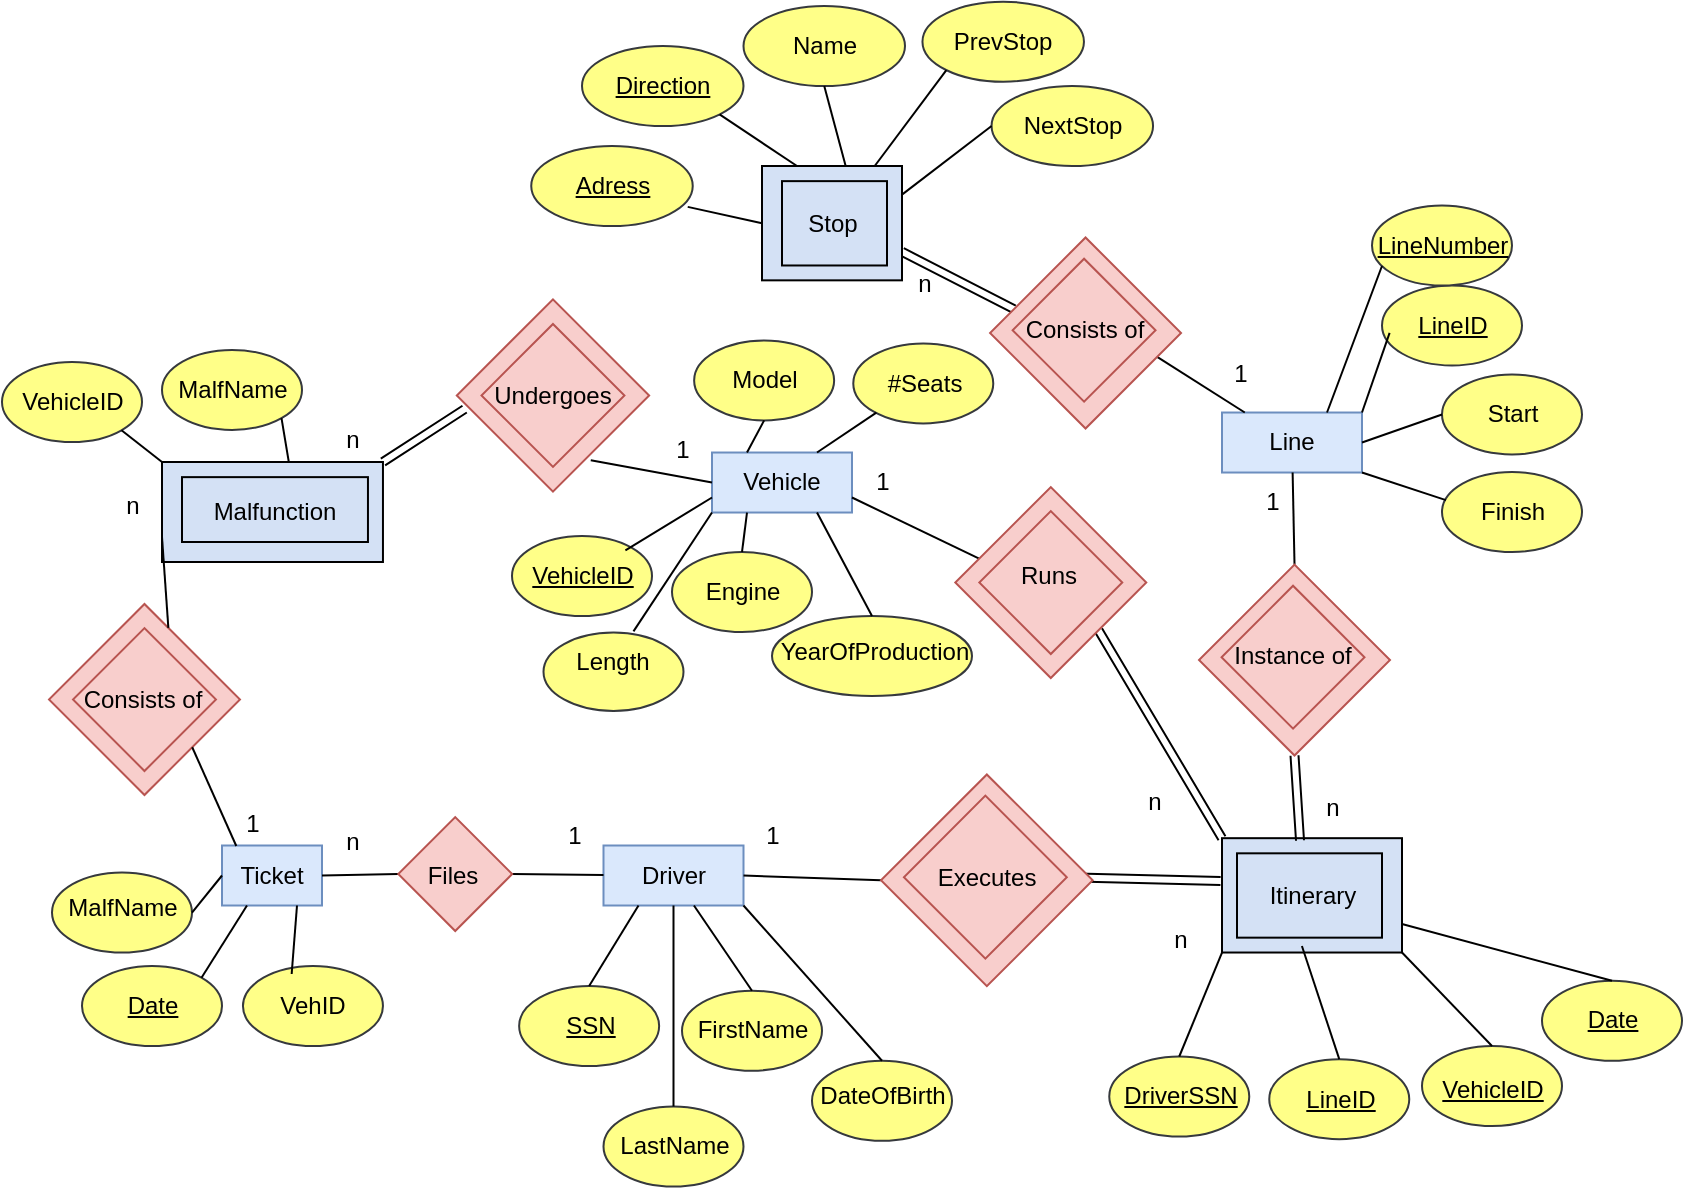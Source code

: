 <mxfile version="20.5.1" type="github">
  <diagram name="Page-1" id="74e2e168-ea6b-b213-b513-2b3c1d86103e">
    <mxGraphModel dx="1093" dy="521" grid="1" gridSize="10" guides="1" tooltips="1" connect="1" arrows="1" fold="1" page="1" pageScale="1" pageWidth="1600" pageHeight="1200" background="#ffffff" math="0" shadow="0">
      <root>
        <mxCell id="0" />
        <mxCell id="1" parent="0" />
        <mxCell id="0TpY3zneYbciwW2qCHmm-88" value="" style="rounded=0;whiteSpace=wrap;html=1;fillColor=#D4E1F5;" vertex="1" parent="1">
          <mxGeometry x="900" y="516.09" width="90" height="57.17" as="geometry" />
        </mxCell>
        <mxCell id="RQqygvgA-cGsSz0pc4jh-1" value="&lt;div&gt;Vehicle&lt;/div&gt;" style="rounded=0;whiteSpace=wrap;html=1;fillColor=#dae8fc;strokeColor=#6c8ebf;" parent="1" vertex="1">
          <mxGeometry x="645" y="323.26" width="70" height="30" as="geometry" />
        </mxCell>
        <mxCell id="RQqygvgA-cGsSz0pc4jh-5" value="&lt;div&gt;Driver&lt;/div&gt;" style="rounded=0;whiteSpace=wrap;html=1;fillColor=#dae8fc;strokeColor=#6c8ebf;" parent="1" vertex="1">
          <mxGeometry x="590.75" y="519.75" width="70" height="30" as="geometry" />
        </mxCell>
        <mxCell id="RQqygvgA-cGsSz0pc4jh-11" value="&lt;div&gt;Line&lt;/div&gt;" style="rounded=0;whiteSpace=wrap;html=1;fillColor=#dae8fc;strokeColor=#6c8ebf;" parent="1" vertex="1">
          <mxGeometry x="900" y="303.26" width="70" height="30" as="geometry" />
        </mxCell>
        <mxCell id="RQqygvgA-cGsSz0pc4jh-14" value="&lt;div&gt;Ticket&lt;/div&gt;" style="rounded=0;whiteSpace=wrap;html=1;fillColor=#dae8fc;strokeColor=#6c8ebf;" parent="1" vertex="1">
          <mxGeometry x="400" y="519.75" width="50" height="30" as="geometry" />
        </mxCell>
        <mxCell id="0TpY3zneYbciwW2qCHmm-1" value="" style="endArrow=none;html=1;rounded=0;exitX=0;exitY=0;exitDx=0;exitDy=0;" edge="1" parent="1" source="0TpY3zneYbciwW2qCHmm-132" target="RQqygvgA-cGsSz0pc4jh-11">
          <mxGeometry width="50" height="50" relative="1" as="geometry">
            <mxPoint x="938" y="373.26" as="sourcePoint" />
            <mxPoint x="944.545" y="483.26" as="targetPoint" />
          </mxGeometry>
        </mxCell>
        <mxCell id="0TpY3zneYbciwW2qCHmm-2" value="" style="shape=link;html=1;rounded=0;entryX=1;entryY=1;entryDx=0;entryDy=0;width=-4;exitX=-0.033;exitY=1.039;exitDx=0;exitDy=0;exitPerimeter=0;" edge="1" parent="1" source="0TpY3zneYbciwW2qCHmm-4" target="0TpY3zneYbciwW2qCHmm-132">
          <mxGeometry width="100" relative="1" as="geometry">
            <mxPoint x="938" y="513.26" as="sourcePoint" />
            <mxPoint x="938.16" y="470.923" as="targetPoint" />
          </mxGeometry>
        </mxCell>
        <mxCell id="0TpY3zneYbciwW2qCHmm-3" value="1" style="text;html=1;align=center;verticalAlign=middle;resizable=0;points=[];autosize=1;strokeColor=none;fillColor=none;" vertex="1" parent="1">
          <mxGeometry x="910" y="333.26" width="30" height="30" as="geometry" />
        </mxCell>
        <mxCell id="0TpY3zneYbciwW2qCHmm-4" value="n" style="text;html=1;align=center;verticalAlign=middle;resizable=0;points=[];autosize=1;strokeColor=none;fillColor=none;" vertex="1" parent="1">
          <mxGeometry x="940" y="486.09" width="30" height="30" as="geometry" />
        </mxCell>
        <mxCell id="0TpY3zneYbciwW2qCHmm-10" value="" style="endArrow=none;html=1;rounded=0;exitX=1;exitY=0.5;exitDx=0;exitDy=0;entryX=0;entryY=1;entryDx=0;entryDy=0;" edge="1" parent="1" source="RQqygvgA-cGsSz0pc4jh-5" target="0TpY3zneYbciwW2qCHmm-86">
          <mxGeometry width="50" height="50" relative="1" as="geometry">
            <mxPoint x="850" y="403.26" as="sourcePoint" />
            <mxPoint x="705.407" y="538.49" as="targetPoint" />
          </mxGeometry>
        </mxCell>
        <mxCell id="0TpY3zneYbciwW2qCHmm-11" value="" style="shape=link;html=1;rounded=0;exitX=1;exitY=0;exitDx=0;exitDy=0;entryX=-0.008;entryY=0.374;entryDx=0;entryDy=0;entryPerimeter=0;" edge="1" parent="1" source="0TpY3zneYbciwW2qCHmm-85" target="0TpY3zneYbciwW2qCHmm-88">
          <mxGeometry width="100" relative="1" as="geometry">
            <mxPoint x="805.873" y="538.83" as="sourcePoint" />
            <mxPoint x="892.624" y="537.895" as="targetPoint" />
          </mxGeometry>
        </mxCell>
        <mxCell id="0TpY3zneYbciwW2qCHmm-12" value="1" style="text;html=1;align=center;verticalAlign=middle;resizable=0;points=[];autosize=1;strokeColor=none;fillColor=none;" vertex="1" parent="1">
          <mxGeometry x="660" y="499.75" width="30" height="30" as="geometry" />
        </mxCell>
        <mxCell id="0TpY3zneYbciwW2qCHmm-13" value="n" style="text;html=1;align=center;verticalAlign=middle;resizable=0;points=[];autosize=1;strokeColor=none;fillColor=none;" vertex="1" parent="1">
          <mxGeometry x="863.63" y="552.12" width="30" height="30" as="geometry" />
        </mxCell>
        <mxCell id="0TpY3zneYbciwW2qCHmm-15" value="" style="endArrow=none;html=1;rounded=0;entryX=1;entryY=0.75;entryDx=0;entryDy=0;exitX=0;exitY=0.75;exitDx=0;exitDy=0;" edge="1" parent="1" source="0TpY3zneYbciwW2qCHmm-135" target="RQqygvgA-cGsSz0pc4jh-1">
          <mxGeometry width="50" height="50" relative="1" as="geometry">
            <mxPoint x="770.439" y="383.459" as="sourcePoint" />
            <mxPoint x="934.545" y="483.26" as="targetPoint" />
          </mxGeometry>
        </mxCell>
        <mxCell id="0TpY3zneYbciwW2qCHmm-16" value="" style="shape=link;html=1;rounded=0;exitX=1;exitY=0.5;exitDx=0;exitDy=0;entryX=0;entryY=0;entryDx=0;entryDy=0;" edge="1" parent="1" source="0TpY3zneYbciwW2qCHmm-135" target="0TpY3zneYbciwW2qCHmm-88">
          <mxGeometry width="100" relative="1" as="geometry">
            <mxPoint x="833.357" y="421.345" as="sourcePoint" />
            <mxPoint x="894.36" y="514.41" as="targetPoint" />
          </mxGeometry>
        </mxCell>
        <mxCell id="0TpY3zneYbciwW2qCHmm-18" value="1" style="text;html=1;align=center;verticalAlign=middle;resizable=0;points=[];autosize=1;strokeColor=none;fillColor=none;" vertex="1" parent="1">
          <mxGeometry x="715" y="323.26" width="30" height="30" as="geometry" />
        </mxCell>
        <mxCell id="0TpY3zneYbciwW2qCHmm-19" value="n" style="text;html=1;align=center;verticalAlign=middle;resizable=0;points=[];autosize=1;strokeColor=none;fillColor=none;" vertex="1" parent="1">
          <mxGeometry x="851.27" y="483.26" width="30" height="30" as="geometry" />
        </mxCell>
        <mxCell id="0TpY3zneYbciwW2qCHmm-38" value="" style="endArrow=none;html=1;rounded=0;exitX=1;exitY=0.25;exitDx=0;exitDy=0;" edge="1" parent="1" source="0TpY3zneYbciwW2qCHmm-138" target="RQqygvgA-cGsSz0pc4jh-11">
          <mxGeometry width="50" height="50" relative="1" as="geometry">
            <mxPoint x="883.99" y="279.63" as="sourcePoint" />
            <mxPoint x="934.545" y="403.26" as="targetPoint" />
          </mxGeometry>
        </mxCell>
        <mxCell id="0TpY3zneYbciwW2qCHmm-39" value="" style="shape=link;html=1;rounded=0;exitX=1;exitY=0.75;exitDx=0;exitDy=0;entryX=0;entryY=0.75;entryDx=0;entryDy=0;" edge="1" parent="1" source="0TpY3zneYbciwW2qCHmm-100" target="0TpY3zneYbciwW2qCHmm-138">
          <mxGeometry width="100" relative="1" as="geometry">
            <mxPoint x="760" y="234.163" as="sourcePoint" />
            <mxPoint x="803.99" y="246.63" as="targetPoint" />
          </mxGeometry>
        </mxCell>
        <mxCell id="0TpY3zneYbciwW2qCHmm-47" value="" style="endArrow=none;html=1;rounded=0;exitX=0;exitY=0.5;exitDx=0;exitDy=0;entryX=1.033;entryY=0.64;entryDx=0;entryDy=0;entryPerimeter=0;" edge="1" parent="1" source="RQqygvgA-cGsSz0pc4jh-1" target="0TpY3zneYbciwW2qCHmm-143">
          <mxGeometry width="50" height="50" relative="1" as="geometry">
            <mxPoint x="810" y="353.26" as="sourcePoint" />
            <mxPoint x="608.943" y="311.573" as="targetPoint" />
          </mxGeometry>
        </mxCell>
        <mxCell id="0TpY3zneYbciwW2qCHmm-48" value="1" style="text;html=1;align=center;verticalAlign=middle;resizable=0;points=[];autosize=1;strokeColor=none;fillColor=none;" vertex="1" parent="1">
          <mxGeometry x="615" y="307.2" width="30" height="30" as="geometry" />
        </mxCell>
        <mxCell id="0TpY3zneYbciwW2qCHmm-49" value="" style="shape=link;html=1;rounded=0;exitX=1;exitY=0;exitDx=0;exitDy=0;entryX=-0.052;entryY=0.728;entryDx=0;entryDy=0;entryPerimeter=0;" edge="1" parent="1" source="0TpY3zneYbciwW2qCHmm-91" target="0TpY3zneYbciwW2qCHmm-146">
          <mxGeometry width="100" relative="1" as="geometry">
            <mxPoint x="516.975" y="371.281" as="sourcePoint" />
            <mxPoint x="557.999" y="318.286" as="targetPoint" />
          </mxGeometry>
        </mxCell>
        <mxCell id="0TpY3zneYbciwW2qCHmm-50" value="n" style="text;html=1;align=center;verticalAlign=middle;resizable=0;points=[];autosize=1;strokeColor=none;fillColor=none;" vertex="1" parent="1">
          <mxGeometry x="450.48" y="301.94" width="30" height="30" as="geometry" />
        </mxCell>
        <mxCell id="0TpY3zneYbciwW2qCHmm-51" value="n" style="text;html=1;align=center;verticalAlign=middle;resizable=0;points=[];autosize=1;strokeColor=none;fillColor=none;" vertex="1" parent="1">
          <mxGeometry x="735.64" y="223.65" width="30" height="30" as="geometry" />
        </mxCell>
        <mxCell id="0TpY3zneYbciwW2qCHmm-54" value="1" style="text;html=1;align=center;verticalAlign=middle;resizable=0;points=[];autosize=1;strokeColor=none;fillColor=none;" vertex="1" parent="1">
          <mxGeometry x="893.63" y="268.72" width="30" height="30" as="geometry" />
        </mxCell>
        <mxCell id="0TpY3zneYbciwW2qCHmm-59" value="" style="endArrow=none;html=1;rounded=0;exitX=1;exitY=0;exitDx=0;exitDy=0;" edge="1" parent="1" source="0TpY3zneYbciwW2qCHmm-83" target="RQqygvgA-cGsSz0pc4jh-5">
          <mxGeometry width="50" height="50" relative="1" as="geometry">
            <mxPoint x="543" y="532.26" as="sourcePoint" />
            <mxPoint x="794.545" y="503.26" as="targetPoint" />
          </mxGeometry>
        </mxCell>
        <mxCell id="0TpY3zneYbciwW2qCHmm-60" value="" style="endArrow=none;html=1;rounded=0;exitX=1;exitY=0.5;exitDx=0;exitDy=0;entryX=0;entryY=1;entryDx=0;entryDy=0;" edge="1" parent="1" source="RQqygvgA-cGsSz0pc4jh-14" target="0TpY3zneYbciwW2qCHmm-83">
          <mxGeometry width="50" height="50" relative="1" as="geometry">
            <mxPoint x="500" y="593.26" as="sourcePoint" />
            <mxPoint x="500.455" y="539.706" as="targetPoint" />
          </mxGeometry>
        </mxCell>
        <mxCell id="0TpY3zneYbciwW2qCHmm-61" value="1" style="text;html=1;align=center;verticalAlign=middle;resizable=0;points=[];autosize=1;strokeColor=none;fillColor=none;" vertex="1" parent="1">
          <mxGeometry x="560.75" y="499.75" width="30" height="30" as="geometry" />
        </mxCell>
        <mxCell id="0TpY3zneYbciwW2qCHmm-62" value="n" style="text;html=1;align=center;verticalAlign=middle;resizable=0;points=[];autosize=1;strokeColor=none;fillColor=none;" vertex="1" parent="1">
          <mxGeometry x="450.0" y="503.26" width="30" height="30" as="geometry" />
        </mxCell>
        <mxCell id="0TpY3zneYbciwW2qCHmm-83" value="" style="whiteSpace=wrap;html=1;aspect=fixed;fillColor=#f8cecc;rotation=45;strokeColor=#b85450;" vertex="1" parent="1">
          <mxGeometry x="496.49" y="513.92" width="40.25" height="40.25" as="geometry" />
        </mxCell>
        <mxCell id="0TpY3zneYbciwW2qCHmm-58" value="Files" style="text;html=1;align=center;verticalAlign=middle;resizable=0;points=[];autosize=1;strokeColor=none;fillColor=none;" vertex="1" parent="1">
          <mxGeometry x="490.22" y="519.75" width="50" height="30" as="geometry" />
        </mxCell>
        <mxCell id="0TpY3zneYbciwW2qCHmm-86" value="" style="whiteSpace=wrap;html=1;aspect=fixed;rotation=45;fillColor=#f8cecc;strokeColor=#b85450;" vertex="1" parent="1">
          <mxGeometry x="745.0" y="499.75" width="74.85" height="74.85" as="geometry" />
        </mxCell>
        <mxCell id="0TpY3zneYbciwW2qCHmm-85" value="" style="whiteSpace=wrap;html=1;aspect=fixed;fillColor=#f8cecc;rotation=45;strokeColor=#b85450;" vertex="1" parent="1">
          <mxGeometry x="752.89" y="506.78" width="57.59" height="57.59" as="geometry" />
        </mxCell>
        <mxCell id="0TpY3zneYbciwW2qCHmm-87" value="" style="rounded=0;whiteSpace=wrap;html=1;fillColor=#D4E1F5;" vertex="1" parent="1">
          <mxGeometry x="907.5" y="523.66" width="72.5" height="42.17" as="geometry" />
        </mxCell>
        <mxCell id="0TpY3zneYbciwW2qCHmm-90" value="Itinerary" style="text;html=1;align=center;verticalAlign=middle;resizable=0;points=[];autosize=1;strokeColor=none;fillColor=none;" vertex="1" parent="1">
          <mxGeometry x="915" y="529.68" width="60" height="30" as="geometry" />
        </mxCell>
        <mxCell id="0TpY3zneYbciwW2qCHmm-91" value="" style="rounded=0;whiteSpace=wrap;html=1;fillColor=#D4E1F5;" vertex="1" parent="1">
          <mxGeometry x="370" y="328" width="110.48" height="50" as="geometry" />
        </mxCell>
        <mxCell id="0TpY3zneYbciwW2qCHmm-93" value="" style="rounded=0;whiteSpace=wrap;html=1;fillColor=#D4E1F5;" vertex="1" parent="1">
          <mxGeometry x="380" y="335.57" width="92.98" height="32.43" as="geometry" />
        </mxCell>
        <mxCell id="0TpY3zneYbciwW2qCHmm-95" value="Malfunction" style="text;html=1;align=center;verticalAlign=middle;resizable=0;points=[];autosize=1;strokeColor=none;fillColor=none;" vertex="1" parent="1">
          <mxGeometry x="386.49" y="338" width="80" height="30" as="geometry" />
        </mxCell>
        <mxCell id="0TpY3zneYbciwW2qCHmm-100" value="" style="rounded=0;whiteSpace=wrap;html=1;fillColor=#D4E1F5;" vertex="1" parent="1">
          <mxGeometry x="670" y="180" width="70" height="57.17" as="geometry" />
        </mxCell>
        <mxCell id="0TpY3zneYbciwW2qCHmm-101" value="" style="rounded=0;whiteSpace=wrap;html=1;fillColor=#D4E1F5;" vertex="1" parent="1">
          <mxGeometry x="680" y="187.57" width="52.5" height="42.17" as="geometry" />
        </mxCell>
        <mxCell id="0TpY3zneYbciwW2qCHmm-103" value="Stop" style="text;html=1;align=center;verticalAlign=middle;resizable=0;points=[];autosize=1;strokeColor=none;fillColor=none;" vertex="1" parent="1">
          <mxGeometry x="680" y="193.65" width="50" height="30" as="geometry" />
        </mxCell>
        <mxCell id="0TpY3zneYbciwW2qCHmm-105" value="Executes" style="text;html=1;align=center;verticalAlign=middle;resizable=0;points=[];autosize=1;strokeColor=none;fillColor=none;" vertex="1" parent="1">
          <mxGeometry x="747.42" y="520.57" width="70" height="30" as="geometry" />
        </mxCell>
        <mxCell id="0TpY3zneYbciwW2qCHmm-132" value="" style="whiteSpace=wrap;html=1;aspect=fixed;rotation=45;fillColor=#f8cecc;strokeColor=#b85450;" vertex="1" parent="1">
          <mxGeometry x="902.5" y="393.26" width="67.51" height="67.51" as="geometry" />
        </mxCell>
        <mxCell id="0TpY3zneYbciwW2qCHmm-133" value="" style="whiteSpace=wrap;html=1;aspect=fixed;fillColor=#f8cecc;rotation=45;strokeColor=#b85450;" vertex="1" parent="1">
          <mxGeometry x="910.25" y="400.35" width="50.53" height="50.53" as="geometry" />
        </mxCell>
        <mxCell id="0TpY3zneYbciwW2qCHmm-134" value="Instance of" style="text;html=1;align=center;verticalAlign=middle;resizable=0;points=[];autosize=1;strokeColor=none;fillColor=none;" vertex="1" parent="1">
          <mxGeometry x="895" y="410.43" width="80" height="30" as="geometry" />
        </mxCell>
        <mxCell id="0TpY3zneYbciwW2qCHmm-135" value="" style="whiteSpace=wrap;html=1;aspect=fixed;rotation=45;fillColor=#f8cecc;strokeColor=#b85450;" vertex="1" parent="1">
          <mxGeometry x="780.64" y="354.51" width="67.51" height="67.51" as="geometry" />
        </mxCell>
        <mxCell id="0TpY3zneYbciwW2qCHmm-136" value="" style="whiteSpace=wrap;html=1;aspect=fixed;fillColor=#f8cecc;rotation=45;strokeColor=#b85450;" vertex="1" parent="1">
          <mxGeometry x="789.13" y="363.0" width="50.53" height="50.53" as="geometry" />
        </mxCell>
        <mxCell id="0TpY3zneYbciwW2qCHmm-137" value="Runs" style="text;html=1;align=center;verticalAlign=middle;resizable=0;points=[];autosize=1;strokeColor=none;fillColor=none;" vertex="1" parent="1">
          <mxGeometry x="788.15" y="370.31" width="50" height="30" as="geometry" />
        </mxCell>
        <mxCell id="0TpY3zneYbciwW2qCHmm-138" value="" style="whiteSpace=wrap;html=1;aspect=fixed;rotation=45;fillColor=#f8cecc;strokeColor=#b85450;" vertex="1" parent="1">
          <mxGeometry x="798.02" y="229.74" width="67.51" height="67.51" as="geometry" />
        </mxCell>
        <mxCell id="0TpY3zneYbciwW2qCHmm-139" value="" style="whiteSpace=wrap;html=1;aspect=fixed;fillColor=#f8cecc;rotation=45;strokeColor=#b85450;" vertex="1" parent="1">
          <mxGeometry x="805.77" y="236.83" width="50.53" height="50.53" as="geometry" />
        </mxCell>
        <mxCell id="0TpY3zneYbciwW2qCHmm-142" value="Consists of" style="text;html=1;align=center;verticalAlign=middle;resizable=0;points=[];autosize=1;strokeColor=none;fillColor=none;" vertex="1" parent="1">
          <mxGeometry x="791.04" y="247.09" width="80" height="30" as="geometry" />
        </mxCell>
        <mxCell id="0TpY3zneYbciwW2qCHmm-143" value="" style="whiteSpace=wrap;html=1;aspect=fixed;rotation=45;fillColor=#f8cecc;strokeColor=#b85450;" vertex="1" parent="1">
          <mxGeometry x="531.49" y="260.73" width="67.99" height="67.99" as="geometry" />
        </mxCell>
        <mxCell id="0TpY3zneYbciwW2qCHmm-144" value="" style="whiteSpace=wrap;html=1;aspect=fixed;fillColor=#f8cecc;rotation=45;strokeColor=#b85450;" vertex="1" parent="1">
          <mxGeometry x="540.22" y="269.46" width="50.53" height="50.53" as="geometry" />
        </mxCell>
        <mxCell id="0TpY3zneYbciwW2qCHmm-146" value="Undergoes" style="text;html=1;align=center;verticalAlign=middle;resizable=0;points=[];autosize=1;strokeColor=none;fillColor=none;" vertex="1" parent="1">
          <mxGeometry x="525.48" y="279.73" width="80" height="30" as="geometry" />
        </mxCell>
        <mxCell id="0TpY3zneYbciwW2qCHmm-149" value="" style="ellipse;whiteSpace=wrap;html=1;fillColor=#ffff88;strokeColor=#36393d;" vertex="1" parent="1">
          <mxGeometry x="330" y="580" width="70" height="40" as="geometry" />
        </mxCell>
        <mxCell id="0TpY3zneYbciwW2qCHmm-150" value="&lt;u&gt;Date&lt;/u&gt;" style="text;html=1;align=center;verticalAlign=middle;resizable=0;points=[];autosize=1;strokeColor=none;fillColor=none;" vertex="1" parent="1">
          <mxGeometry x="340" y="585" width="50" height="30" as="geometry" />
        </mxCell>
        <mxCell id="0TpY3zneYbciwW2qCHmm-153" value="" style="endArrow=none;html=1;rounded=0;exitX=1;exitY=0;exitDx=0;exitDy=0;entryX=0.25;entryY=1;entryDx=0;entryDy=0;" edge="1" parent="1" source="0TpY3zneYbciwW2qCHmm-149" target="RQqygvgA-cGsSz0pc4jh-14">
          <mxGeometry width="50" height="50" relative="1" as="geometry">
            <mxPoint x="450" y="535.58" as="sourcePoint" />
            <mxPoint x="400" y="560" as="targetPoint" />
          </mxGeometry>
        </mxCell>
        <mxCell id="0TpY3zneYbciwW2qCHmm-154" value="" style="whiteSpace=wrap;html=1;aspect=fixed;rotation=45;fillColor=#f8cecc;strokeColor=#b85450;" vertex="1" parent="1">
          <mxGeometry x="327.49" y="413" width="67.51" height="67.51" as="geometry" />
        </mxCell>
        <mxCell id="0TpY3zneYbciwW2qCHmm-155" value="" style="whiteSpace=wrap;html=1;aspect=fixed;fillColor=#f8cecc;rotation=45;strokeColor=#b85450;" vertex="1" parent="1">
          <mxGeometry x="335.98" y="421.49" width="50.53" height="50.53" as="geometry" />
        </mxCell>
        <mxCell id="0TpY3zneYbciwW2qCHmm-156" value="Consists of" style="text;html=1;align=center;verticalAlign=middle;resizable=0;points=[];autosize=1;strokeColor=none;fillColor=none;" vertex="1" parent="1">
          <mxGeometry x="320" y="431.75" width="80" height="30" as="geometry" />
        </mxCell>
        <mxCell id="0TpY3zneYbciwW2qCHmm-158" value="" style="endArrow=none;html=1;rounded=0;entryX=0;entryY=0.75;entryDx=0;entryDy=0;exitX=0.25;exitY=0;exitDx=0;exitDy=0;" edge="1" parent="1" source="0TpY3zneYbciwW2qCHmm-154" target="0TpY3zneYbciwW2qCHmm-91">
          <mxGeometry width="50" height="50" relative="1" as="geometry">
            <mxPoint x="316.568" y="380.781" as="sourcePoint" />
            <mxPoint x="569.065" y="468.53" as="targetPoint" />
          </mxGeometry>
        </mxCell>
        <mxCell id="0TpY3zneYbciwW2qCHmm-159" value="" style="endArrow=none;html=1;rounded=0;exitX=1;exitY=0.5;exitDx=0;exitDy=0;entryX=0.143;entryY=0.008;entryDx=0;entryDy=0;entryPerimeter=0;" edge="1" parent="1" source="0TpY3zneYbciwW2qCHmm-154" target="RQqygvgA-cGsSz0pc4jh-14">
          <mxGeometry width="50" height="50" relative="1" as="geometry">
            <mxPoint x="510" y="440" as="sourcePoint" />
            <mxPoint x="604.545" y="520" as="targetPoint" />
          </mxGeometry>
        </mxCell>
        <mxCell id="0TpY3zneYbciwW2qCHmm-160" value="1" style="text;html=1;align=center;verticalAlign=middle;resizable=0;points=[];autosize=1;strokeColor=none;fillColor=none;" vertex="1" parent="1">
          <mxGeometry x="400" y="493.66" width="30" height="30" as="geometry" />
        </mxCell>
        <mxCell id="0TpY3zneYbciwW2qCHmm-161" value="n" style="text;html=1;align=center;verticalAlign=middle;resizable=0;points=[];autosize=1;strokeColor=none;fillColor=none;" vertex="1" parent="1">
          <mxGeometry x="340" y="335.09" width="30" height="30" as="geometry" />
        </mxCell>
        <mxCell id="0TpY3zneYbciwW2qCHmm-165" value="" style="ellipse;whiteSpace=wrap;html=1;fillColor=#ffff88;strokeColor=#36393d;" vertex="1" parent="1">
          <mxGeometry x="410.48" y="580" width="70" height="40" as="geometry" />
        </mxCell>
        <mxCell id="0TpY3zneYbciwW2qCHmm-166" value="VehID" style="text;html=1;align=center;verticalAlign=middle;resizable=0;points=[];autosize=1;strokeColor=none;fillColor=none;" vertex="1" parent="1">
          <mxGeometry x="420.48" y="585" width="50" height="30" as="geometry" />
        </mxCell>
        <mxCell id="0TpY3zneYbciwW2qCHmm-167" value="" style="endArrow=none;html=1;rounded=0;exitX=0.287;exitY=-0.033;exitDx=0;exitDy=0;entryX=0.75;entryY=1;entryDx=0;entryDy=0;exitPerimeter=0;" edge="1" parent="1" source="0TpY3zneYbciwW2qCHmm-166" target="RQqygvgA-cGsSz0pc4jh-14">
          <mxGeometry width="50" height="50" relative="1" as="geometry">
            <mxPoint x="560" y="557.3" as="sourcePoint" />
            <mxPoint x="460" y="571.47" as="targetPoint" />
          </mxGeometry>
        </mxCell>
        <mxCell id="0TpY3zneYbciwW2qCHmm-168" value="" style="ellipse;whiteSpace=wrap;html=1;fillColor=#ffff88;strokeColor=#36393d;" vertex="1" parent="1">
          <mxGeometry x="315" y="533.26" width="70" height="40" as="geometry" />
        </mxCell>
        <mxCell id="0TpY3zneYbciwW2qCHmm-170" value="" style="endArrow=none;html=1;rounded=0;entryX=0;entryY=0.5;entryDx=0;entryDy=0;startArrow=none;exitX=1;exitY=0.5;exitDx=0;exitDy=0;" edge="1" parent="1" source="0TpY3zneYbciwW2qCHmm-168" target="RQqygvgA-cGsSz0pc4jh-14">
          <mxGeometry width="50" height="50" relative="1" as="geometry">
            <mxPoint x="210" y="450" as="sourcePoint" />
            <mxPoint x="275" y="516.09" as="targetPoint" />
          </mxGeometry>
        </mxCell>
        <mxCell id="0TpY3zneYbciwW2qCHmm-174" value="" style="ellipse;whiteSpace=wrap;html=1;fillColor=#ffff88;strokeColor=#36393d;" vertex="1" parent="1">
          <mxGeometry x="290" y="278" width="70" height="40" as="geometry" />
        </mxCell>
        <mxCell id="0TpY3zneYbciwW2qCHmm-175" value="VehicleID" style="text;html=1;align=center;verticalAlign=middle;resizable=0;points=[];autosize=1;strokeColor=none;fillColor=none;" vertex="1" parent="1">
          <mxGeometry x="290" y="283" width="70" height="30" as="geometry" />
        </mxCell>
        <mxCell id="0TpY3zneYbciwW2qCHmm-176" value="" style="endArrow=none;html=1;rounded=0;entryX=0;entryY=0;entryDx=0;entryDy=0;exitX=1;exitY=1;exitDx=0;exitDy=0;" edge="1" parent="1" source="0TpY3zneYbciwW2qCHmm-174" target="0TpY3zneYbciwW2qCHmm-91">
          <mxGeometry width="50" height="50" relative="1" as="geometry">
            <mxPoint x="340" y="294.74" as="sourcePoint" />
            <mxPoint x="340" y="227.75" as="targetPoint" />
          </mxGeometry>
        </mxCell>
        <mxCell id="0TpY3zneYbciwW2qCHmm-177" value="" style="ellipse;whiteSpace=wrap;html=1;fillColor=#ffff88;strokeColor=#36393d;" vertex="1" parent="1">
          <mxGeometry x="370" y="271.94" width="70" height="40" as="geometry" />
        </mxCell>
        <mxCell id="0TpY3zneYbciwW2qCHmm-178" value="MalfName" style="text;html=1;align=center;verticalAlign=middle;resizable=0;points=[];autosize=1;strokeColor=none;fillColor=none;" vertex="1" parent="1">
          <mxGeometry x="365" y="276.94" width="80" height="30" as="geometry" />
        </mxCell>
        <mxCell id="0TpY3zneYbciwW2qCHmm-179" value="" style="endArrow=none;html=1;rounded=0;entryX=0.574;entryY=0.001;entryDx=0;entryDy=0;exitX=1;exitY=1;exitDx=0;exitDy=0;entryPerimeter=0;" edge="1" parent="1" source="0TpY3zneYbciwW2qCHmm-177" target="0TpY3zneYbciwW2qCHmm-91">
          <mxGeometry width="50" height="50" relative="1" as="geometry">
            <mxPoint x="420" y="288.68" as="sourcePoint" />
            <mxPoint x="450" y="321.94" as="targetPoint" />
          </mxGeometry>
        </mxCell>
        <mxCell id="0TpY3zneYbciwW2qCHmm-180" value="" style="ellipse;whiteSpace=wrap;html=1;fillColor=#ffff88;strokeColor=#36393d;" vertex="1" parent="1">
          <mxGeometry x="548.57" y="590" width="70" height="40" as="geometry" />
        </mxCell>
        <mxCell id="0TpY3zneYbciwW2qCHmm-181" value="&lt;u&gt;SSN&lt;/u&gt;" style="text;html=1;align=center;verticalAlign=middle;resizable=0;points=[];autosize=1;strokeColor=none;fillColor=none;" vertex="1" parent="1">
          <mxGeometry x="558.57" y="595" width="50" height="30" as="geometry" />
        </mxCell>
        <mxCell id="0TpY3zneYbciwW2qCHmm-182" value="" style="endArrow=none;html=1;rounded=0;entryX=0.25;entryY=1;entryDx=0;entryDy=0;exitX=0.5;exitY=0;exitDx=0;exitDy=0;" edge="1" parent="1" source="0TpY3zneYbciwW2qCHmm-180" target="RQqygvgA-cGsSz0pc4jh-5">
          <mxGeometry width="50" height="50" relative="1" as="geometry">
            <mxPoint x="584" y="570" as="sourcePoint" />
            <mxPoint x="628.57" y="640" as="targetPoint" />
          </mxGeometry>
        </mxCell>
        <mxCell id="0TpY3zneYbciwW2qCHmm-183" value="" style="ellipse;whiteSpace=wrap;html=1;fillColor=#ffff88;strokeColor=#36393d;" vertex="1" parent="1">
          <mxGeometry x="630" y="592.37" width="70" height="40" as="geometry" />
        </mxCell>
        <mxCell id="0TpY3zneYbciwW2qCHmm-184" value="FirstName" style="text;html=1;align=center;verticalAlign=middle;resizable=0;points=[];autosize=1;strokeColor=none;fillColor=none;" vertex="1" parent="1">
          <mxGeometry x="625" y="597.37" width="80" height="30" as="geometry" />
        </mxCell>
        <mxCell id="0TpY3zneYbciwW2qCHmm-185" value="" style="endArrow=none;html=1;rounded=0;exitX=0.5;exitY=0;exitDx=0;exitDy=0;" edge="1" parent="1" source="0TpY3zneYbciwW2qCHmm-183" target="RQqygvgA-cGsSz0pc4jh-5">
          <mxGeometry width="50" height="50" relative="1" as="geometry">
            <mxPoint x="665.43" y="572.37" as="sourcePoint" />
            <mxPoint x="689.68" y="552.12" as="targetPoint" />
          </mxGeometry>
        </mxCell>
        <mxCell id="0TpY3zneYbciwW2qCHmm-186" value="" style="ellipse;whiteSpace=wrap;html=1;fillColor=#ffff88;strokeColor=#36393d;" vertex="1" parent="1">
          <mxGeometry x="590.75" y="650.25" width="70" height="40" as="geometry" />
        </mxCell>
        <mxCell id="0TpY3zneYbciwW2qCHmm-187" value="LastName" style="text;html=1;align=center;verticalAlign=middle;resizable=0;points=[];autosize=1;strokeColor=none;fillColor=none;" vertex="1" parent="1">
          <mxGeometry x="585.75" y="655.25" width="80" height="30" as="geometry" />
        </mxCell>
        <mxCell id="0TpY3zneYbciwW2qCHmm-188" value="" style="endArrow=none;html=1;rounded=0;entryX=0.5;entryY=1;entryDx=0;entryDy=0;exitX=0.5;exitY=0;exitDx=0;exitDy=0;" edge="1" parent="1" source="0TpY3zneYbciwW2qCHmm-186" target="RQqygvgA-cGsSz0pc4jh-5">
          <mxGeometry width="50" height="50" relative="1" as="geometry">
            <mxPoint x="610.43" y="630.25" as="sourcePoint" />
            <mxPoint x="634.68" y="610.0" as="targetPoint" />
          </mxGeometry>
        </mxCell>
        <mxCell id="0TpY3zneYbciwW2qCHmm-190" value="" style="ellipse;whiteSpace=wrap;html=1;fillColor=#ffff88;strokeColor=#36393d;" vertex="1" parent="1">
          <mxGeometry x="695" y="627.37" width="70" height="40" as="geometry" />
        </mxCell>
        <mxCell id="0TpY3zneYbciwW2qCHmm-191" value="DateOfBirth" style="text;html=1;align=center;verticalAlign=middle;resizable=0;points=[];autosize=1;strokeColor=none;fillColor=none;" vertex="1" parent="1">
          <mxGeometry x="685" y="630" width="90" height="30" as="geometry" />
        </mxCell>
        <mxCell id="0TpY3zneYbciwW2qCHmm-192" value="" style="endArrow=none;html=1;rounded=0;entryX=1;entryY=1;entryDx=0;entryDy=0;exitX=0.5;exitY=0;exitDx=0;exitDy=0;" edge="1" parent="1" source="0TpY3zneYbciwW2qCHmm-190" target="RQqygvgA-cGsSz0pc4jh-5">
          <mxGeometry width="50" height="50" relative="1" as="geometry">
            <mxPoint x="715.43" y="640.25" as="sourcePoint" />
            <mxPoint x="739.68" y="620.0" as="targetPoint" />
          </mxGeometry>
        </mxCell>
        <mxCell id="0TpY3zneYbciwW2qCHmm-193" value="" style="ellipse;whiteSpace=wrap;html=1;fillColor=#ffff88;strokeColor=#36393d;" vertex="1" parent="1">
          <mxGeometry x="843.63" y="625.25" width="70" height="40" as="geometry" />
        </mxCell>
        <mxCell id="0TpY3zneYbciwW2qCHmm-194" value="&lt;u&gt;DriverSSN&lt;/u&gt;" style="text;html=1;align=center;verticalAlign=middle;resizable=0;points=[];autosize=1;strokeColor=none;fillColor=none;" vertex="1" parent="1">
          <mxGeometry x="838.63" y="630.25" width="80" height="30" as="geometry" />
        </mxCell>
        <mxCell id="0TpY3zneYbciwW2qCHmm-195" value="" style="endArrow=none;html=1;rounded=0;entryX=0;entryY=1;entryDx=0;entryDy=0;exitX=0.5;exitY=0;exitDx=0;exitDy=0;" edge="1" parent="1" source="0TpY3zneYbciwW2qCHmm-193" target="0TpY3zneYbciwW2qCHmm-88">
          <mxGeometry width="50" height="50" relative="1" as="geometry">
            <mxPoint x="879.06" y="605.25" as="sourcePoint" />
            <mxPoint x="903.31" y="585.0" as="targetPoint" />
          </mxGeometry>
        </mxCell>
        <mxCell id="0TpY3zneYbciwW2qCHmm-196" value="" style="ellipse;whiteSpace=wrap;html=1;fillColor=#ffff88;strokeColor=#36393d;" vertex="1" parent="1">
          <mxGeometry x="923.63" y="626.59" width="70" height="40" as="geometry" />
        </mxCell>
        <mxCell id="0TpY3zneYbciwW2qCHmm-197" value="&lt;u&gt;LineID&lt;/u&gt;" style="text;html=1;align=center;verticalAlign=middle;resizable=0;points=[];autosize=1;strokeColor=none;fillColor=none;" vertex="1" parent="1">
          <mxGeometry x="928.63" y="631.59" width="60" height="30" as="geometry" />
        </mxCell>
        <mxCell id="0TpY3zneYbciwW2qCHmm-198" value="" style="endArrow=none;html=1;rounded=0;exitX=0.5;exitY=0;exitDx=0;exitDy=0;entryX=0.444;entryY=0.943;entryDx=0;entryDy=0;entryPerimeter=0;" edge="1" parent="1" source="0TpY3zneYbciwW2qCHmm-196" target="0TpY3zneYbciwW2qCHmm-88">
          <mxGeometry width="50" height="50" relative="1" as="geometry">
            <mxPoint x="959.06" y="606.59" as="sourcePoint" />
            <mxPoint x="930" y="590" as="targetPoint" />
          </mxGeometry>
        </mxCell>
        <mxCell id="0TpY3zneYbciwW2qCHmm-201" value="" style="ellipse;whiteSpace=wrap;html=1;fillColor=#ffff88;strokeColor=#36393d;" vertex="1" parent="1">
          <mxGeometry x="1000.0" y="620" width="70" height="40" as="geometry" />
        </mxCell>
        <mxCell id="0TpY3zneYbciwW2qCHmm-202" value="&lt;u&gt;VehicleID&lt;/u&gt;" style="text;html=1;align=center;verticalAlign=middle;resizable=0;points=[];autosize=1;strokeColor=none;fillColor=none;" vertex="1" parent="1">
          <mxGeometry x="1000.0" y="626.59" width="70" height="30" as="geometry" />
        </mxCell>
        <mxCell id="0TpY3zneYbciwW2qCHmm-203" value="" style="endArrow=none;html=1;rounded=0;exitX=0.5;exitY=0;exitDx=0;exitDy=0;entryX=1;entryY=1;entryDx=0;entryDy=0;" edge="1" parent="1" source="0TpY3zneYbciwW2qCHmm-201" target="0TpY3zneYbciwW2qCHmm-88">
          <mxGeometry width="50" height="50" relative="1" as="geometry">
            <mxPoint x="1035.43" y="600" as="sourcePoint" />
            <mxPoint x="1016.37" y="563.411" as="targetPoint" />
          </mxGeometry>
        </mxCell>
        <mxCell id="0TpY3zneYbciwW2qCHmm-204" value="" style="ellipse;whiteSpace=wrap;html=1;fillColor=#ffff88;strokeColor=#36393d;" vertex="1" parent="1">
          <mxGeometry x="1060" y="587.37" width="70" height="40" as="geometry" />
        </mxCell>
        <mxCell id="0TpY3zneYbciwW2qCHmm-205" value="&lt;u&gt;Date&lt;/u&gt;" style="text;html=1;align=center;verticalAlign=middle;resizable=0;points=[];autosize=1;strokeColor=none;fillColor=none;" vertex="1" parent="1">
          <mxGeometry x="1070" y="592.37" width="50" height="30" as="geometry" />
        </mxCell>
        <mxCell id="0TpY3zneYbciwW2qCHmm-206" value="" style="endArrow=none;html=1;rounded=0;exitX=0.5;exitY=0;exitDx=0;exitDy=0;entryX=1;entryY=0.75;entryDx=0;entryDy=0;" edge="1" parent="1" source="0TpY3zneYbciwW2qCHmm-204" target="0TpY3zneYbciwW2qCHmm-88">
          <mxGeometry width="50" height="50" relative="1" as="geometry">
            <mxPoint x="1095.43" y="567.37" as="sourcePoint" />
            <mxPoint x="1076.37" y="530.781" as="targetPoint" />
          </mxGeometry>
        </mxCell>
        <mxCell id="0TpY3zneYbciwW2qCHmm-207" value="" style="ellipse;whiteSpace=wrap;html=1;fillColor=#ffff88;strokeColor=#36393d;" vertex="1" parent="1">
          <mxGeometry x="545.0" y="365.0" width="70" height="40" as="geometry" />
        </mxCell>
        <mxCell id="0TpY3zneYbciwW2qCHmm-208" value="&lt;u&gt;VehicleID&lt;/u&gt;" style="text;html=1;align=center;verticalAlign=middle;resizable=0;points=[];autosize=1;strokeColor=none;fillColor=none;" vertex="1" parent="1">
          <mxGeometry x="545.0" y="370.0" width="70" height="30" as="geometry" />
        </mxCell>
        <mxCell id="0TpY3zneYbciwW2qCHmm-209" value="" style="endArrow=none;html=1;rounded=0;exitX=0.81;exitY=0.072;exitDx=0;exitDy=0;entryX=0;entryY=0.75;entryDx=0;entryDy=0;exitPerimeter=0;" edge="1" parent="1" source="0TpY3zneYbciwW2qCHmm-208" target="RQqygvgA-cGsSz0pc4jh-1">
          <mxGeometry width="50" height="50" relative="1" as="geometry">
            <mxPoint x="584" y="353.26" as="sourcePoint" />
            <mxPoint x="635" y="323.68" as="targetPoint" />
          </mxGeometry>
        </mxCell>
        <mxCell id="0TpY3zneYbciwW2qCHmm-210" value="" style="ellipse;whiteSpace=wrap;html=1;fillColor=#ffff88;strokeColor=#36393d;" vertex="1" parent="1">
          <mxGeometry x="625" y="373.0" width="70" height="40" as="geometry" />
        </mxCell>
        <mxCell id="0TpY3zneYbciwW2qCHmm-211" value="Engine" style="text;html=1;align=center;verticalAlign=middle;resizable=0;points=[];autosize=1;strokeColor=none;fillColor=none;" vertex="1" parent="1">
          <mxGeometry x="630" y="378.0" width="60" height="30" as="geometry" />
        </mxCell>
        <mxCell id="0TpY3zneYbciwW2qCHmm-212" value="" style="endArrow=none;html=1;rounded=0;exitX=0.5;exitY=0;exitDx=0;exitDy=0;entryX=0.25;entryY=1;entryDx=0;entryDy=0;" edge="1" parent="1" source="0TpY3zneYbciwW2qCHmm-210" target="RQqygvgA-cGsSz0pc4jh-1">
          <mxGeometry width="50" height="50" relative="1" as="geometry">
            <mxPoint x="660.43" y="353.0" as="sourcePoint" />
            <mxPoint x="721.43" y="345.5" as="targetPoint" />
          </mxGeometry>
        </mxCell>
        <mxCell id="0TpY3zneYbciwW2qCHmm-213" value="" style="ellipse;whiteSpace=wrap;html=1;fillColor=#ffff88;strokeColor=#36393d;" vertex="1" parent="1">
          <mxGeometry x="675" y="405" width="100" height="40" as="geometry" />
        </mxCell>
        <mxCell id="0TpY3zneYbciwW2qCHmm-214" value="YearOfProduction" style="text;html=1;align=center;verticalAlign=middle;resizable=0;points=[];autosize=1;strokeColor=none;fillColor=none;" vertex="1" parent="1">
          <mxGeometry x="665.75" y="408.0" width="120" height="30" as="geometry" />
        </mxCell>
        <mxCell id="0TpY3zneYbciwW2qCHmm-215" value="" style="endArrow=none;html=1;rounded=0;exitX=0.5;exitY=0;exitDx=0;exitDy=0;entryX=0.75;entryY=1;entryDx=0;entryDy=0;" edge="1" parent="1" source="0TpY3zneYbciwW2qCHmm-213" target="RQqygvgA-cGsSz0pc4jh-1">
          <mxGeometry width="50" height="50" relative="1" as="geometry">
            <mxPoint x="720.43" y="383.19" as="sourcePoint" />
            <mxPoint x="781.43" y="375.69" as="targetPoint" />
          </mxGeometry>
        </mxCell>
        <mxCell id="0TpY3zneYbciwW2qCHmm-216" value="" style="ellipse;whiteSpace=wrap;html=1;fillColor=#ffff88;strokeColor=#36393d;" vertex="1" parent="1">
          <mxGeometry x="560.75" y="413.26" width="70" height="39.23" as="geometry" />
        </mxCell>
        <mxCell id="0TpY3zneYbciwW2qCHmm-217" value="Length" style="text;html=1;align=center;verticalAlign=middle;resizable=0;points=[];autosize=1;strokeColor=none;fillColor=none;" vertex="1" parent="1">
          <mxGeometry x="565.0" y="413.26" width="60" height="30" as="geometry" />
        </mxCell>
        <mxCell id="0TpY3zneYbciwW2qCHmm-218" value="" style="endArrow=none;html=1;rounded=0;exitX=0.679;exitY=-0.019;exitDx=0;exitDy=0;exitPerimeter=0;entryX=0;entryY=1;entryDx=0;entryDy=0;" edge="1" parent="1" source="0TpY3zneYbciwW2qCHmm-217" target="RQqygvgA-cGsSz0pc4jh-1">
          <mxGeometry width="50" height="50" relative="1" as="geometry">
            <mxPoint x="594" y="400.77" as="sourcePoint" />
            <mxPoint x="640" y="360" as="targetPoint" />
          </mxGeometry>
        </mxCell>
        <mxCell id="0TpY3zneYbciwW2qCHmm-219" value="" style="ellipse;whiteSpace=wrap;html=1;fillColor=#ffff88;strokeColor=#36393d;" vertex="1" parent="1">
          <mxGeometry x="715.64" y="268.72" width="70" height="40" as="geometry" />
        </mxCell>
        <mxCell id="0TpY3zneYbciwW2qCHmm-220" value="#Seats" style="text;html=1;align=center;verticalAlign=middle;resizable=0;points=[];autosize=1;strokeColor=none;fillColor=none;" vertex="1" parent="1">
          <mxGeometry x="720.64" y="273.72" width="60" height="30" as="geometry" />
        </mxCell>
        <mxCell id="0TpY3zneYbciwW2qCHmm-221" value="" style="endArrow=none;html=1;rounded=0;exitX=0.109;exitY=0.986;exitDx=0;exitDy=0;exitPerimeter=0;entryX=0.75;entryY=0;entryDx=0;entryDy=0;" edge="1" parent="1" source="0TpY3zneYbciwW2qCHmm-220" target="RQqygvgA-cGsSz0pc4jh-1">
          <mxGeometry width="50" height="50" relative="1" as="geometry">
            <mxPoint x="674.64" y="426.09" as="sourcePoint" />
            <mxPoint x="700" y="330" as="targetPoint" />
          </mxGeometry>
        </mxCell>
        <mxCell id="0TpY3zneYbciwW2qCHmm-222" value="" style="ellipse;whiteSpace=wrap;html=1;fillColor=#ffff88;strokeColor=#36393d;" vertex="1" parent="1">
          <mxGeometry x="636.07" y="267.2" width="70" height="40" as="geometry" />
        </mxCell>
        <mxCell id="0TpY3zneYbciwW2qCHmm-223" value="Model" style="text;html=1;align=center;verticalAlign=middle;resizable=0;points=[];autosize=1;strokeColor=none;fillColor=none;" vertex="1" parent="1">
          <mxGeometry x="646.07" y="272.2" width="50" height="30" as="geometry" />
        </mxCell>
        <mxCell id="0TpY3zneYbciwW2qCHmm-224" value="" style="endArrow=none;html=1;rounded=0;exitX=0.5;exitY=1;exitDx=0;exitDy=0;entryX=0.25;entryY=0;entryDx=0;entryDy=0;" edge="1" parent="1" source="0TpY3zneYbciwW2qCHmm-222" target="RQqygvgA-cGsSz0pc4jh-1">
          <mxGeometry width="50" height="50" relative="1" as="geometry">
            <mxPoint x="671.5" y="247.2" as="sourcePoint" />
            <mxPoint x="732.5" y="239.7" as="targetPoint" />
          </mxGeometry>
        </mxCell>
        <mxCell id="0TpY3zneYbciwW2qCHmm-169" value="MalfName" style="text;html=1;align=center;verticalAlign=middle;resizable=0;points=[];autosize=1;strokeColor=none;fillColor=none;" vertex="1" parent="1">
          <mxGeometry x="310" y="535.83" width="80" height="30" as="geometry" />
        </mxCell>
        <mxCell id="0TpY3zneYbciwW2qCHmm-228" value="" style="ellipse;whiteSpace=wrap;html=1;fillColor=#ffff88;strokeColor=#36393d;" vertex="1" parent="1">
          <mxGeometry x="980" y="239.73" width="70" height="40" as="geometry" />
        </mxCell>
        <mxCell id="0TpY3zneYbciwW2qCHmm-229" value="&lt;u&gt;LineID&lt;/u&gt;" style="text;html=1;align=center;verticalAlign=middle;resizable=0;points=[];autosize=1;strokeColor=none;fillColor=none;" vertex="1" parent="1">
          <mxGeometry x="985" y="244.73" width="60" height="30" as="geometry" />
        </mxCell>
        <mxCell id="0TpY3zneYbciwW2qCHmm-230" value="" style="endArrow=none;html=1;rounded=0;exitX=-0.02;exitY=0.623;exitDx=0;exitDy=0;entryX=1;entryY=0;entryDx=0;entryDy=0;exitPerimeter=0;" edge="1" parent="1" source="0TpY3zneYbciwW2qCHmm-229" target="RQqygvgA-cGsSz0pc4jh-11">
          <mxGeometry width="50" height="50" relative="1" as="geometry">
            <mxPoint x="1035.43" y="247.2" as="sourcePoint" />
            <mxPoint x="1096.43" y="239.7" as="targetPoint" />
          </mxGeometry>
        </mxCell>
        <mxCell id="0TpY3zneYbciwW2qCHmm-231" value="" style="ellipse;whiteSpace=wrap;html=1;fillColor=#ffff88;strokeColor=#36393d;" vertex="1" parent="1">
          <mxGeometry x="1010" y="284.22" width="70" height="40" as="geometry" />
        </mxCell>
        <mxCell id="0TpY3zneYbciwW2qCHmm-232" value="Start" style="text;html=1;align=center;verticalAlign=middle;resizable=0;points=[];autosize=1;strokeColor=none;fillColor=none;" vertex="1" parent="1">
          <mxGeometry x="1020" y="289.22" width="50" height="30" as="geometry" />
        </mxCell>
        <mxCell id="0TpY3zneYbciwW2qCHmm-235" value="" style="endArrow=none;html=1;rounded=0;exitX=1;exitY=0.5;exitDx=0;exitDy=0;entryX=0;entryY=0.5;entryDx=0;entryDy=0;" edge="1" parent="1" source="RQqygvgA-cGsSz0pc4jh-11" target="0TpY3zneYbciwW2qCHmm-231">
          <mxGeometry width="50" height="50" relative="1" as="geometry">
            <mxPoint x="760" y="360" as="sourcePoint" />
            <mxPoint x="854.545" y="440" as="targetPoint" />
          </mxGeometry>
        </mxCell>
        <mxCell id="0TpY3zneYbciwW2qCHmm-236" value="" style="ellipse;whiteSpace=wrap;html=1;fillColor=#ffff88;strokeColor=#36393d;" vertex="1" parent="1">
          <mxGeometry x="1010" y="333.0" width="70" height="40" as="geometry" />
        </mxCell>
        <mxCell id="0TpY3zneYbciwW2qCHmm-237" value="&lt;div&gt;Finish&lt;/div&gt;" style="text;html=1;align=center;verticalAlign=middle;resizable=0;points=[];autosize=1;strokeColor=none;fillColor=none;" vertex="1" parent="1">
          <mxGeometry x="1020" y="338.0" width="50" height="30" as="geometry" />
        </mxCell>
        <mxCell id="0TpY3zneYbciwW2qCHmm-238" value="" style="endArrow=none;html=1;rounded=0;exitX=1;exitY=1;exitDx=0;exitDy=0;entryX=0.028;entryY=0.352;entryDx=0;entryDy=0;entryPerimeter=0;" edge="1" parent="1" source="RQqygvgA-cGsSz0pc4jh-11" target="0TpY3zneYbciwW2qCHmm-236">
          <mxGeometry width="50" height="50" relative="1" as="geometry">
            <mxPoint x="760" y="360" as="sourcePoint" />
            <mxPoint x="1010" y="380" as="targetPoint" />
          </mxGeometry>
        </mxCell>
        <mxCell id="0TpY3zneYbciwW2qCHmm-239" value="&lt;u&gt;Adress&lt;/u&gt;" style="ellipse;whiteSpace=wrap;html=1;fillColor=#ffff88;strokeColor=#36393d;" vertex="1" parent="1">
          <mxGeometry x="554.62" y="170" width="80.75" height="40" as="geometry" />
        </mxCell>
        <mxCell id="0TpY3zneYbciwW2qCHmm-242" value="" style="endArrow=none;html=1;rounded=0;entryX=0;entryY=0.5;entryDx=0;entryDy=0;exitX=0.969;exitY=0.761;exitDx=0;exitDy=0;exitPerimeter=0;" edge="1" parent="1" source="0TpY3zneYbciwW2qCHmm-239" target="0TpY3zneYbciwW2qCHmm-100">
          <mxGeometry width="50" height="50" relative="1" as="geometry">
            <mxPoint x="460" y="210" as="sourcePoint" />
            <mxPoint x="784.545" y="310" as="targetPoint" />
          </mxGeometry>
        </mxCell>
        <mxCell id="0TpY3zneYbciwW2qCHmm-243" value="&lt;u&gt;Direction&lt;/u&gt;" style="ellipse;whiteSpace=wrap;html=1;fillColor=#ffff88;strokeColor=#36393d;" vertex="1" parent="1">
          <mxGeometry x="580" y="120" width="80.75" height="40" as="geometry" />
        </mxCell>
        <mxCell id="0TpY3zneYbciwW2qCHmm-244" value="" style="endArrow=none;html=1;rounded=0;exitX=1;exitY=1;exitDx=0;exitDy=0;entryX=0.25;entryY=0;entryDx=0;entryDy=0;" edge="1" parent="1" source="0TpY3zneYbciwW2qCHmm-243" target="0TpY3zneYbciwW2qCHmm-100">
          <mxGeometry width="50" height="50" relative="1" as="geometry">
            <mxPoint x="786.5" y="230" as="sourcePoint" />
            <mxPoint x="766.5" y="208.585" as="targetPoint" />
          </mxGeometry>
        </mxCell>
        <mxCell id="0TpY3zneYbciwW2qCHmm-245" value="Name" style="ellipse;whiteSpace=wrap;html=1;fillColor=#ffff88;strokeColor=#36393d;" vertex="1" parent="1">
          <mxGeometry x="660.75" y="100" width="80.75" height="40" as="geometry" />
        </mxCell>
        <mxCell id="0TpY3zneYbciwW2qCHmm-246" value="" style="endArrow=none;html=1;rounded=0;exitX=0.5;exitY=1;exitDx=0;exitDy=0;entryX=0.599;entryY=0.007;entryDx=0;entryDy=0;entryPerimeter=0;" edge="1" parent="1" source="0TpY3zneYbciwW2qCHmm-245" target="0TpY3zneYbciwW2qCHmm-100">
          <mxGeometry width="50" height="50" relative="1" as="geometry">
            <mxPoint x="863.63" y="220" as="sourcePoint" />
            <mxPoint x="843.63" y="198.585" as="targetPoint" />
          </mxGeometry>
        </mxCell>
        <mxCell id="0TpY3zneYbciwW2qCHmm-247" value="PrevStop" style="ellipse;whiteSpace=wrap;html=1;fillColor=#ffff88;strokeColor=#36393d;" vertex="1" parent="1">
          <mxGeometry x="750.23" y="97.85" width="80.75" height="40" as="geometry" />
        </mxCell>
        <mxCell id="0TpY3zneYbciwW2qCHmm-248" value="" style="endArrow=none;html=1;rounded=0;exitX=0;exitY=1;exitDx=0;exitDy=0;" edge="1" parent="1" source="0TpY3zneYbciwW2qCHmm-247" target="0TpY3zneYbciwW2qCHmm-100">
          <mxGeometry width="50" height="50" relative="1" as="geometry">
            <mxPoint x="968.9" y="215.07" as="sourcePoint" />
            <mxPoint x="948.9" y="193.655" as="targetPoint" />
          </mxGeometry>
        </mxCell>
        <mxCell id="0TpY3zneYbciwW2qCHmm-249" value="NextStop" style="ellipse;whiteSpace=wrap;html=1;fillColor=#ffff88;strokeColor=#36393d;" vertex="1" parent="1">
          <mxGeometry x="784.78" y="140" width="80.75" height="40" as="geometry" />
        </mxCell>
        <mxCell id="0TpY3zneYbciwW2qCHmm-250" value="" style="endArrow=none;html=1;rounded=0;exitX=0;exitY=0.5;exitDx=0;exitDy=0;entryX=1;entryY=0.25;entryDx=0;entryDy=0;" edge="1" parent="1" source="0TpY3zneYbciwW2qCHmm-249" target="0TpY3zneYbciwW2qCHmm-100">
          <mxGeometry width="50" height="50" relative="1" as="geometry">
            <mxPoint x="977.05" y="282.15" as="sourcePoint" />
            <mxPoint x="957.05" y="260.735" as="targetPoint" />
          </mxGeometry>
        </mxCell>
        <mxCell id="0TpY3zneYbciwW2qCHmm-252" value="" style="ellipse;whiteSpace=wrap;html=1;fillColor=#ffff88;strokeColor=#36393d;" vertex="1" parent="1">
          <mxGeometry x="975" y="199.73" width="70" height="40" as="geometry" />
        </mxCell>
        <mxCell id="0TpY3zneYbciwW2qCHmm-253" value="&lt;u&gt;LineNumber&lt;/u&gt;" style="text;html=1;align=center;verticalAlign=middle;resizable=0;points=[];autosize=1;strokeColor=none;fillColor=none;" vertex="1" parent="1">
          <mxGeometry x="965" y="204.73" width="90" height="30" as="geometry" />
        </mxCell>
        <mxCell id="0TpY3zneYbciwW2qCHmm-254" value="" style="endArrow=none;html=1;rounded=0;exitX=0.75;exitY=0;exitDx=0;exitDy=0;" edge="1" parent="1" source="RQqygvgA-cGsSz0pc4jh-11">
          <mxGeometry width="50" height="50" relative="1" as="geometry">
            <mxPoint x="935" y="199.99" as="sourcePoint" />
            <mxPoint x="980" y="230" as="targetPoint" />
          </mxGeometry>
        </mxCell>
      </root>
    </mxGraphModel>
  </diagram>
</mxfile>
